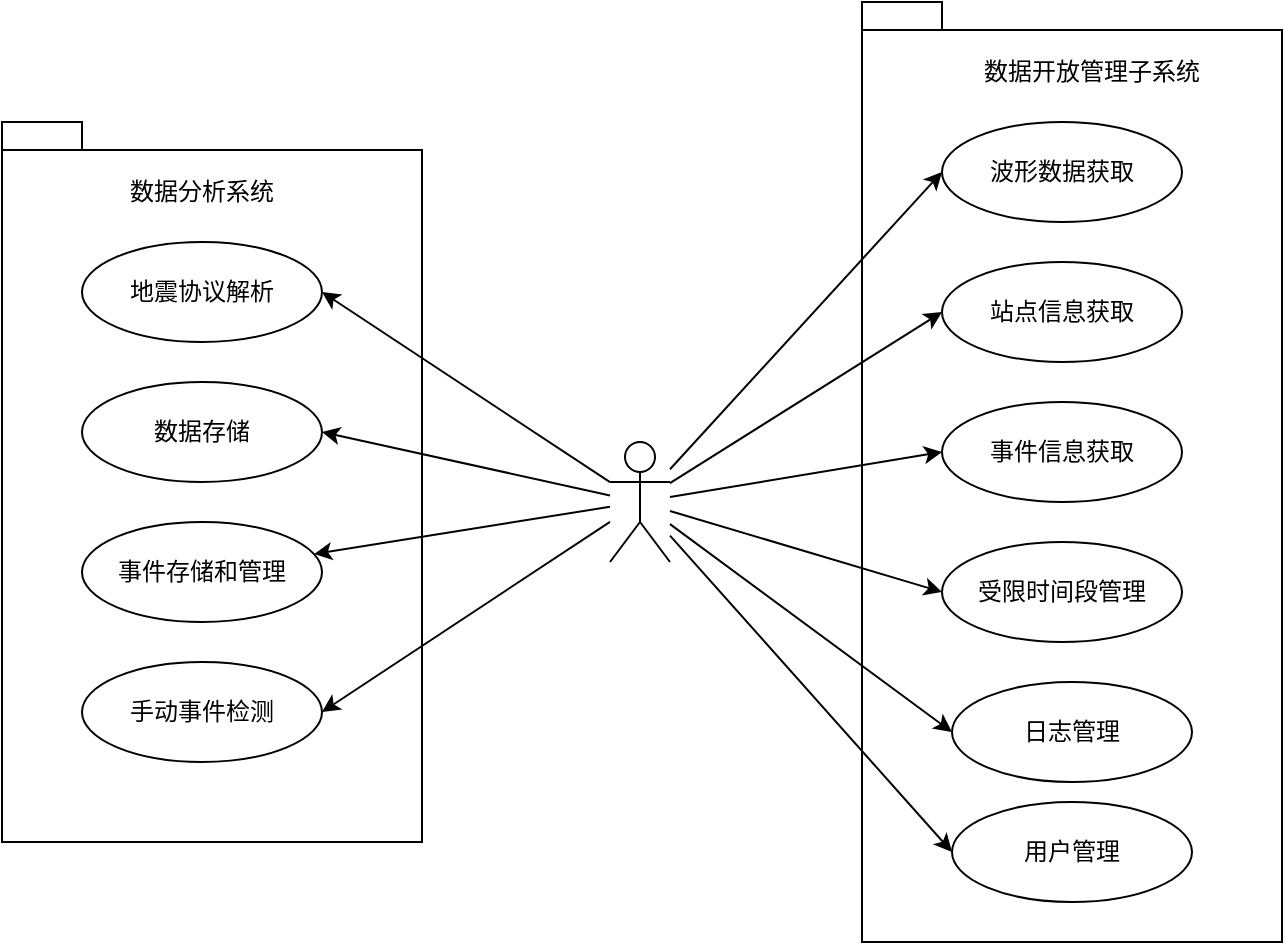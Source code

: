 <mxfile version="24.0.1" type="github">
  <diagram name="第 1 页" id="Qw28GFKZARkFMmKP-efk">
    <mxGraphModel dx="1802" dy="845" grid="1" gridSize="10" guides="1" tooltips="1" connect="1" arrows="1" fold="1" page="1" pageScale="1" pageWidth="827" pageHeight="1169" math="0" shadow="0">
      <root>
        <mxCell id="0" />
        <mxCell id="1" parent="0" />
        <mxCell id="2baGIIIHMc5CiypYjOd4-8" value="" style="shape=folder;fontStyle=1;spacingTop=10;tabWidth=40;tabHeight=14;tabPosition=left;html=1;whiteSpace=wrap;" vertex="1" parent="1">
          <mxGeometry x="540" y="30" width="210" height="470" as="geometry" />
        </mxCell>
        <mxCell id="2baGIIIHMc5CiypYjOd4-2" value="" style="shape=folder;fontStyle=1;spacingTop=10;tabWidth=40;tabHeight=14;tabPosition=left;html=1;whiteSpace=wrap;" vertex="1" parent="1">
          <mxGeometry x="110" y="90" width="210" height="360" as="geometry" />
        </mxCell>
        <mxCell id="2baGIIIHMc5CiypYjOd4-16" style="rounded=0;orthogonalLoop=1;jettySize=auto;html=1;entryX=1;entryY=0.5;entryDx=0;entryDy=0;" edge="1" parent="1" source="2baGIIIHMc5CiypYjOd4-1" target="2baGIIIHMc5CiypYjOd4-3">
          <mxGeometry relative="1" as="geometry" />
        </mxCell>
        <mxCell id="2baGIIIHMc5CiypYjOd4-18" style="rounded=0;orthogonalLoop=1;jettySize=auto;html=1;entryX=1;entryY=0.5;entryDx=0;entryDy=0;" edge="1" parent="1" source="2baGIIIHMc5CiypYjOd4-1" target="2baGIIIHMc5CiypYjOd4-4">
          <mxGeometry relative="1" as="geometry" />
        </mxCell>
        <mxCell id="2baGIIIHMc5CiypYjOd4-19" style="rounded=0;orthogonalLoop=1;jettySize=auto;html=1;" edge="1" parent="1" source="2baGIIIHMc5CiypYjOd4-1" target="2baGIIIHMc5CiypYjOd4-6">
          <mxGeometry relative="1" as="geometry" />
        </mxCell>
        <mxCell id="2baGIIIHMc5CiypYjOd4-20" style="rounded=0;orthogonalLoop=1;jettySize=auto;html=1;entryX=1;entryY=0.5;entryDx=0;entryDy=0;" edge="1" parent="1" source="2baGIIIHMc5CiypYjOd4-1" target="2baGIIIHMc5CiypYjOd4-7">
          <mxGeometry relative="1" as="geometry" />
        </mxCell>
        <mxCell id="2baGIIIHMc5CiypYjOd4-21" style="rounded=0;orthogonalLoop=1;jettySize=auto;html=1;entryX=0;entryY=0.5;entryDx=0;entryDy=0;" edge="1" parent="1" source="2baGIIIHMc5CiypYjOd4-1" target="2baGIIIHMc5CiypYjOd4-9">
          <mxGeometry relative="1" as="geometry" />
        </mxCell>
        <mxCell id="2baGIIIHMc5CiypYjOd4-22" style="rounded=0;orthogonalLoop=1;jettySize=auto;html=1;entryX=0;entryY=0.5;entryDx=0;entryDy=0;" edge="1" parent="1" source="2baGIIIHMc5CiypYjOd4-1" target="2baGIIIHMc5CiypYjOd4-10">
          <mxGeometry relative="1" as="geometry" />
        </mxCell>
        <mxCell id="2baGIIIHMc5CiypYjOd4-23" style="rounded=0;orthogonalLoop=1;jettySize=auto;html=1;entryX=0;entryY=0.5;entryDx=0;entryDy=0;" edge="1" parent="1" source="2baGIIIHMc5CiypYjOd4-1" target="2baGIIIHMc5CiypYjOd4-12">
          <mxGeometry relative="1" as="geometry" />
        </mxCell>
        <mxCell id="2baGIIIHMc5CiypYjOd4-24" style="rounded=0;orthogonalLoop=1;jettySize=auto;html=1;entryX=0;entryY=0.5;entryDx=0;entryDy=0;" edge="1" parent="1" source="2baGIIIHMc5CiypYjOd4-1" target="2baGIIIHMc5CiypYjOd4-13">
          <mxGeometry relative="1" as="geometry" />
        </mxCell>
        <mxCell id="2baGIIIHMc5CiypYjOd4-25" style="rounded=0;orthogonalLoop=1;jettySize=auto;html=1;entryX=0;entryY=0.5;entryDx=0;entryDy=0;" edge="1" parent="1" source="2baGIIIHMc5CiypYjOd4-1" target="2baGIIIHMc5CiypYjOd4-14">
          <mxGeometry relative="1" as="geometry" />
        </mxCell>
        <mxCell id="2baGIIIHMc5CiypYjOd4-26" style="rounded=0;orthogonalLoop=1;jettySize=auto;html=1;entryX=0;entryY=0.5;entryDx=0;entryDy=0;" edge="1" parent="1" source="2baGIIIHMc5CiypYjOd4-1" target="2baGIIIHMc5CiypYjOd4-15">
          <mxGeometry relative="1" as="geometry" />
        </mxCell>
        <mxCell id="2baGIIIHMc5CiypYjOd4-1" value="" style="shape=umlActor;verticalLabelPosition=bottom;verticalAlign=top;html=1;outlineConnect=0;" vertex="1" parent="1">
          <mxGeometry x="414" y="250" width="30" height="60" as="geometry" />
        </mxCell>
        <mxCell id="2baGIIIHMc5CiypYjOd4-3" value="地震协议解析" style="ellipse;whiteSpace=wrap;html=1;" vertex="1" parent="1">
          <mxGeometry x="150" y="150" width="120" height="50" as="geometry" />
        </mxCell>
        <mxCell id="2baGIIIHMc5CiypYjOd4-4" value="数据存储" style="ellipse;whiteSpace=wrap;html=1;" vertex="1" parent="1">
          <mxGeometry x="150" y="220" width="120" height="50" as="geometry" />
        </mxCell>
        <mxCell id="2baGIIIHMc5CiypYjOd4-5" value="数据分析系统" style="text;html=1;align=center;verticalAlign=middle;whiteSpace=wrap;rounded=0;" vertex="1" parent="1">
          <mxGeometry x="170" y="110" width="80" height="30" as="geometry" />
        </mxCell>
        <mxCell id="2baGIIIHMc5CiypYjOd4-6" value="事件存储和管理" style="ellipse;whiteSpace=wrap;html=1;" vertex="1" parent="1">
          <mxGeometry x="150" y="290" width="120" height="50" as="geometry" />
        </mxCell>
        <mxCell id="2baGIIIHMc5CiypYjOd4-7" value="手动事件检测" style="ellipse;whiteSpace=wrap;html=1;" vertex="1" parent="1">
          <mxGeometry x="150" y="360" width="120" height="50" as="geometry" />
        </mxCell>
        <mxCell id="2baGIIIHMc5CiypYjOd4-9" value="波形数据获取" style="ellipse;whiteSpace=wrap;html=1;" vertex="1" parent="1">
          <mxGeometry x="580" y="90" width="120" height="50" as="geometry" />
        </mxCell>
        <mxCell id="2baGIIIHMc5CiypYjOd4-10" value="站点信息获取" style="ellipse;whiteSpace=wrap;html=1;" vertex="1" parent="1">
          <mxGeometry x="580" y="160" width="120" height="50" as="geometry" />
        </mxCell>
        <mxCell id="2baGIIIHMc5CiypYjOd4-11" value="数据开放管理子系统" style="text;html=1;align=center;verticalAlign=middle;whiteSpace=wrap;rounded=0;" vertex="1" parent="1">
          <mxGeometry x="600" y="50" width="110" height="30" as="geometry" />
        </mxCell>
        <mxCell id="2baGIIIHMc5CiypYjOd4-12" value="事件信息获取" style="ellipse;whiteSpace=wrap;html=1;" vertex="1" parent="1">
          <mxGeometry x="580" y="230" width="120" height="50" as="geometry" />
        </mxCell>
        <mxCell id="2baGIIIHMc5CiypYjOd4-13" value="受限时间段管理" style="ellipse;whiteSpace=wrap;html=1;" vertex="1" parent="1">
          <mxGeometry x="580" y="300" width="120" height="50" as="geometry" />
        </mxCell>
        <mxCell id="2baGIIIHMc5CiypYjOd4-14" value="日志管理" style="ellipse;whiteSpace=wrap;html=1;" vertex="1" parent="1">
          <mxGeometry x="585" y="370" width="120" height="50" as="geometry" />
        </mxCell>
        <mxCell id="2baGIIIHMc5CiypYjOd4-15" value="用户管理" style="ellipse;whiteSpace=wrap;html=1;" vertex="1" parent="1">
          <mxGeometry x="585" y="430" width="120" height="50" as="geometry" />
        </mxCell>
      </root>
    </mxGraphModel>
  </diagram>
</mxfile>
